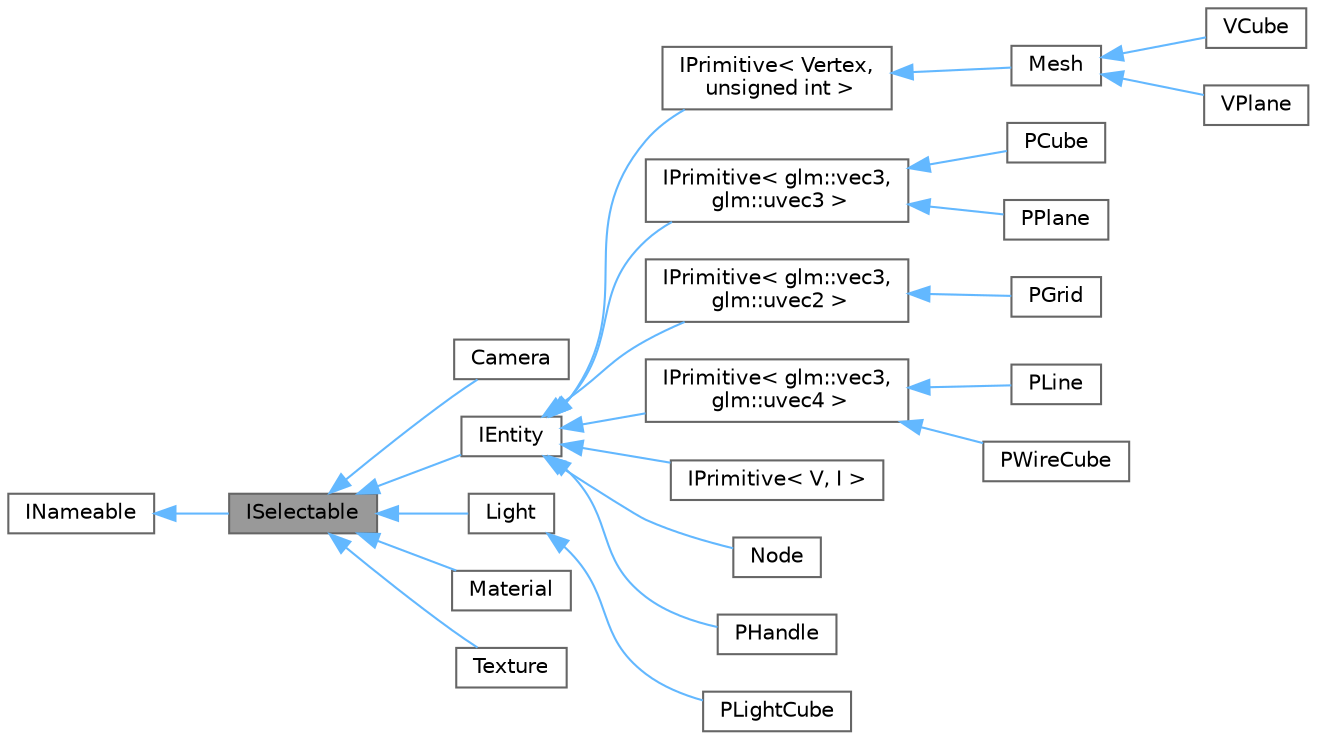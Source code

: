 digraph "ISelectable"
{
 // LATEX_PDF_SIZE
  bgcolor="transparent";
  edge [fontname=Helvetica,fontsize=10,labelfontname=Helvetica,labelfontsize=10];
  node [fontname=Helvetica,fontsize=10,shape=box,height=0.2,width=0.4];
  rankdir="LR";
  Node1 [id="Node000001",label="ISelectable",height=0.2,width=0.4,color="gray40", fillcolor="grey60", style="filled", fontcolor="black",tooltip="Interface for all items that can be selected to be viewed in the inspector."];
  Node2 -> Node1 [id="edge1_Node000001_Node000002",dir="back",color="steelblue1",style="solid",tooltip=" "];
  Node2 [id="Node000002",label="INameable",height=0.2,width=0.4,color="gray40", fillcolor="white", style="filled",URL="$class_i_nameable.html",tooltip="An object that keeps track of its name and scope."];
  Node1 -> Node3 [id="edge2_Node000001_Node000003",dir="back",color="steelblue1",style="solid",tooltip=" "];
  Node3 [id="Node000003",label="Camera",height=0.2,width=0.4,color="gray40", fillcolor="white", style="filled",URL="$class_camera.html",tooltip=" "];
  Node1 -> Node4 [id="edge3_Node000001_Node000004",dir="back",color="steelblue1",style="solid",tooltip=" "];
  Node4 [id="Node000004",label="IEntity",height=0.2,width=0.4,color="gray40", fillcolor="white", style="filled",URL="$class_i_entity.html",tooltip=" "];
  Node4 -> Node5 [id="edge4_Node000004_Node000005",dir="back",color="steelblue1",style="solid",tooltip=" "];
  Node5 [id="Node000005",label="IPrimitive\< Vertex,\l unsigned int \>",height=0.2,width=0.4,color="gray40", fillcolor="white", style="filled",URL="$class_i_primitive.html",tooltip=" "];
  Node5 -> Node6 [id="edge5_Node000005_Node000006",dir="back",color="steelblue1",style="solid",tooltip=" "];
  Node6 [id="Node000006",label="Mesh",height=0.2,width=0.4,color="gray40", fillcolor="white", style="filled",URL="$class_mesh.html",tooltip=" "];
  Node6 -> Node7 [id="edge6_Node000006_Node000007",dir="back",color="steelblue1",style="solid",tooltip=" "];
  Node7 [id="Node000007",label="VCube",height=0.2,width=0.4,color="gray40", fillcolor="white", style="filled",URL="$class_v_cube.html",tooltip=" "];
  Node6 -> Node8 [id="edge7_Node000006_Node000008",dir="back",color="steelblue1",style="solid",tooltip=" "];
  Node8 [id="Node000008",label="VPlane",height=0.2,width=0.4,color="gray40", fillcolor="white", style="filled",URL="$class_v_plane.html",tooltip=" "];
  Node4 -> Node9 [id="edge8_Node000004_Node000009",dir="back",color="steelblue1",style="solid",tooltip=" "];
  Node9 [id="Node000009",label="IPrimitive\< glm::vec3,\l glm::uvec3 \>",height=0.2,width=0.4,color="gray40", fillcolor="white", style="filled",URL="$class_i_primitive.html",tooltip=" "];
  Node9 -> Node10 [id="edge9_Node000009_Node000010",dir="back",color="steelblue1",style="solid",tooltip=" "];
  Node10 [id="Node000010",label="PCube",height=0.2,width=0.4,color="gray40", fillcolor="white", style="filled",URL="$class_p_cube.html",tooltip=" "];
  Node9 -> Node11 [id="edge10_Node000009_Node000011",dir="back",color="steelblue1",style="solid",tooltip=" "];
  Node11 [id="Node000011",label="PPlane",height=0.2,width=0.4,color="gray40", fillcolor="white", style="filled",URL="$class_p_plane.html",tooltip=" "];
  Node4 -> Node12 [id="edge11_Node000004_Node000012",dir="back",color="steelblue1",style="solid",tooltip=" "];
  Node12 [id="Node000012",label="IPrimitive\< glm::vec3,\l glm::uvec2 \>",height=0.2,width=0.4,color="gray40", fillcolor="white", style="filled",URL="$class_i_primitive.html",tooltip=" "];
  Node12 -> Node13 [id="edge12_Node000012_Node000013",dir="back",color="steelblue1",style="solid",tooltip=" "];
  Node13 [id="Node000013",label="PGrid",height=0.2,width=0.4,color="gray40", fillcolor="white", style="filled",URL="$class_p_grid.html",tooltip=" "];
  Node4 -> Node14 [id="edge13_Node000004_Node000014",dir="back",color="steelblue1",style="solid",tooltip=" "];
  Node14 [id="Node000014",label="IPrimitive\< glm::vec3,\l glm::uvec4 \>",height=0.2,width=0.4,color="gray40", fillcolor="white", style="filled",URL="$class_i_primitive.html",tooltip=" "];
  Node14 -> Node15 [id="edge14_Node000014_Node000015",dir="back",color="steelblue1",style="solid",tooltip=" "];
  Node15 [id="Node000015",label="PLine",height=0.2,width=0.4,color="gray40", fillcolor="white", style="filled",URL="$class_p_line.html",tooltip=" "];
  Node14 -> Node16 [id="edge15_Node000014_Node000016",dir="back",color="steelblue1",style="solid",tooltip=" "];
  Node16 [id="Node000016",label="PWireCube",height=0.2,width=0.4,color="gray40", fillcolor="white", style="filled",URL="$class_p_wire_cube.html",tooltip=" "];
  Node4 -> Node17 [id="edge16_Node000004_Node000017",dir="back",color="steelblue1",style="solid",tooltip=" "];
  Node17 [id="Node000017",label="IPrimitive\< V, I \>",height=0.2,width=0.4,color="gray40", fillcolor="white", style="filled",URL="$class_i_primitive.html",tooltip=" "];
  Node4 -> Node18 [id="edge17_Node000004_Node000018",dir="back",color="steelblue1",style="solid",tooltip=" "];
  Node18 [id="Node000018",label="Node",height=0.2,width=0.4,color="gray40", fillcolor="white", style="filled",URL="$class_node.html",tooltip="Node used to group together other nodes and meshes in a scene."];
  Node4 -> Node19 [id="edge18_Node000004_Node000019",dir="back",color="steelblue1",style="solid",tooltip=" "];
  Node19 [id="Node000019",label="PHandle",height=0.2,width=0.4,color="gray40", fillcolor="white", style="filled",URL="$class_p_handle.html",tooltip=" "];
  Node1 -> Node20 [id="edge19_Node000001_Node000020",dir="back",color="steelblue1",style="solid",tooltip=" "];
  Node20 [id="Node000020",label="Light",height=0.2,width=0.4,color="gray40", fillcolor="white", style="filled",URL="$class_light.html",tooltip=" "];
  Node20 -> Node21 [id="edge20_Node000020_Node000021",dir="back",color="steelblue1",style="solid",tooltip=" "];
  Node21 [id="Node000021",label="PLightCube",height=0.2,width=0.4,color="gray40", fillcolor="white", style="filled",URL="$class_p_light_cube.html",tooltip=" "];
  Node1 -> Node22 [id="edge21_Node000001_Node000022",dir="back",color="steelblue1",style="solid",tooltip=" "];
  Node22 [id="Node000022",label="Material",height=0.2,width=0.4,color="gray40", fillcolor="white", style="filled",URL="$class_material.html",tooltip="Class that stores all texture and render information for a material."];
  Node1 -> Node23 [id="edge22_Node000001_Node000023",dir="back",color="steelblue1",style="solid",tooltip=" "];
  Node23 [id="Node000023",label="Texture",height=0.2,width=0.4,color="gray40", fillcolor="white", style="filled",URL="$struct_texture.html",tooltip="A structure that stores a texture file that has been read into the OpenGL context."];
}
